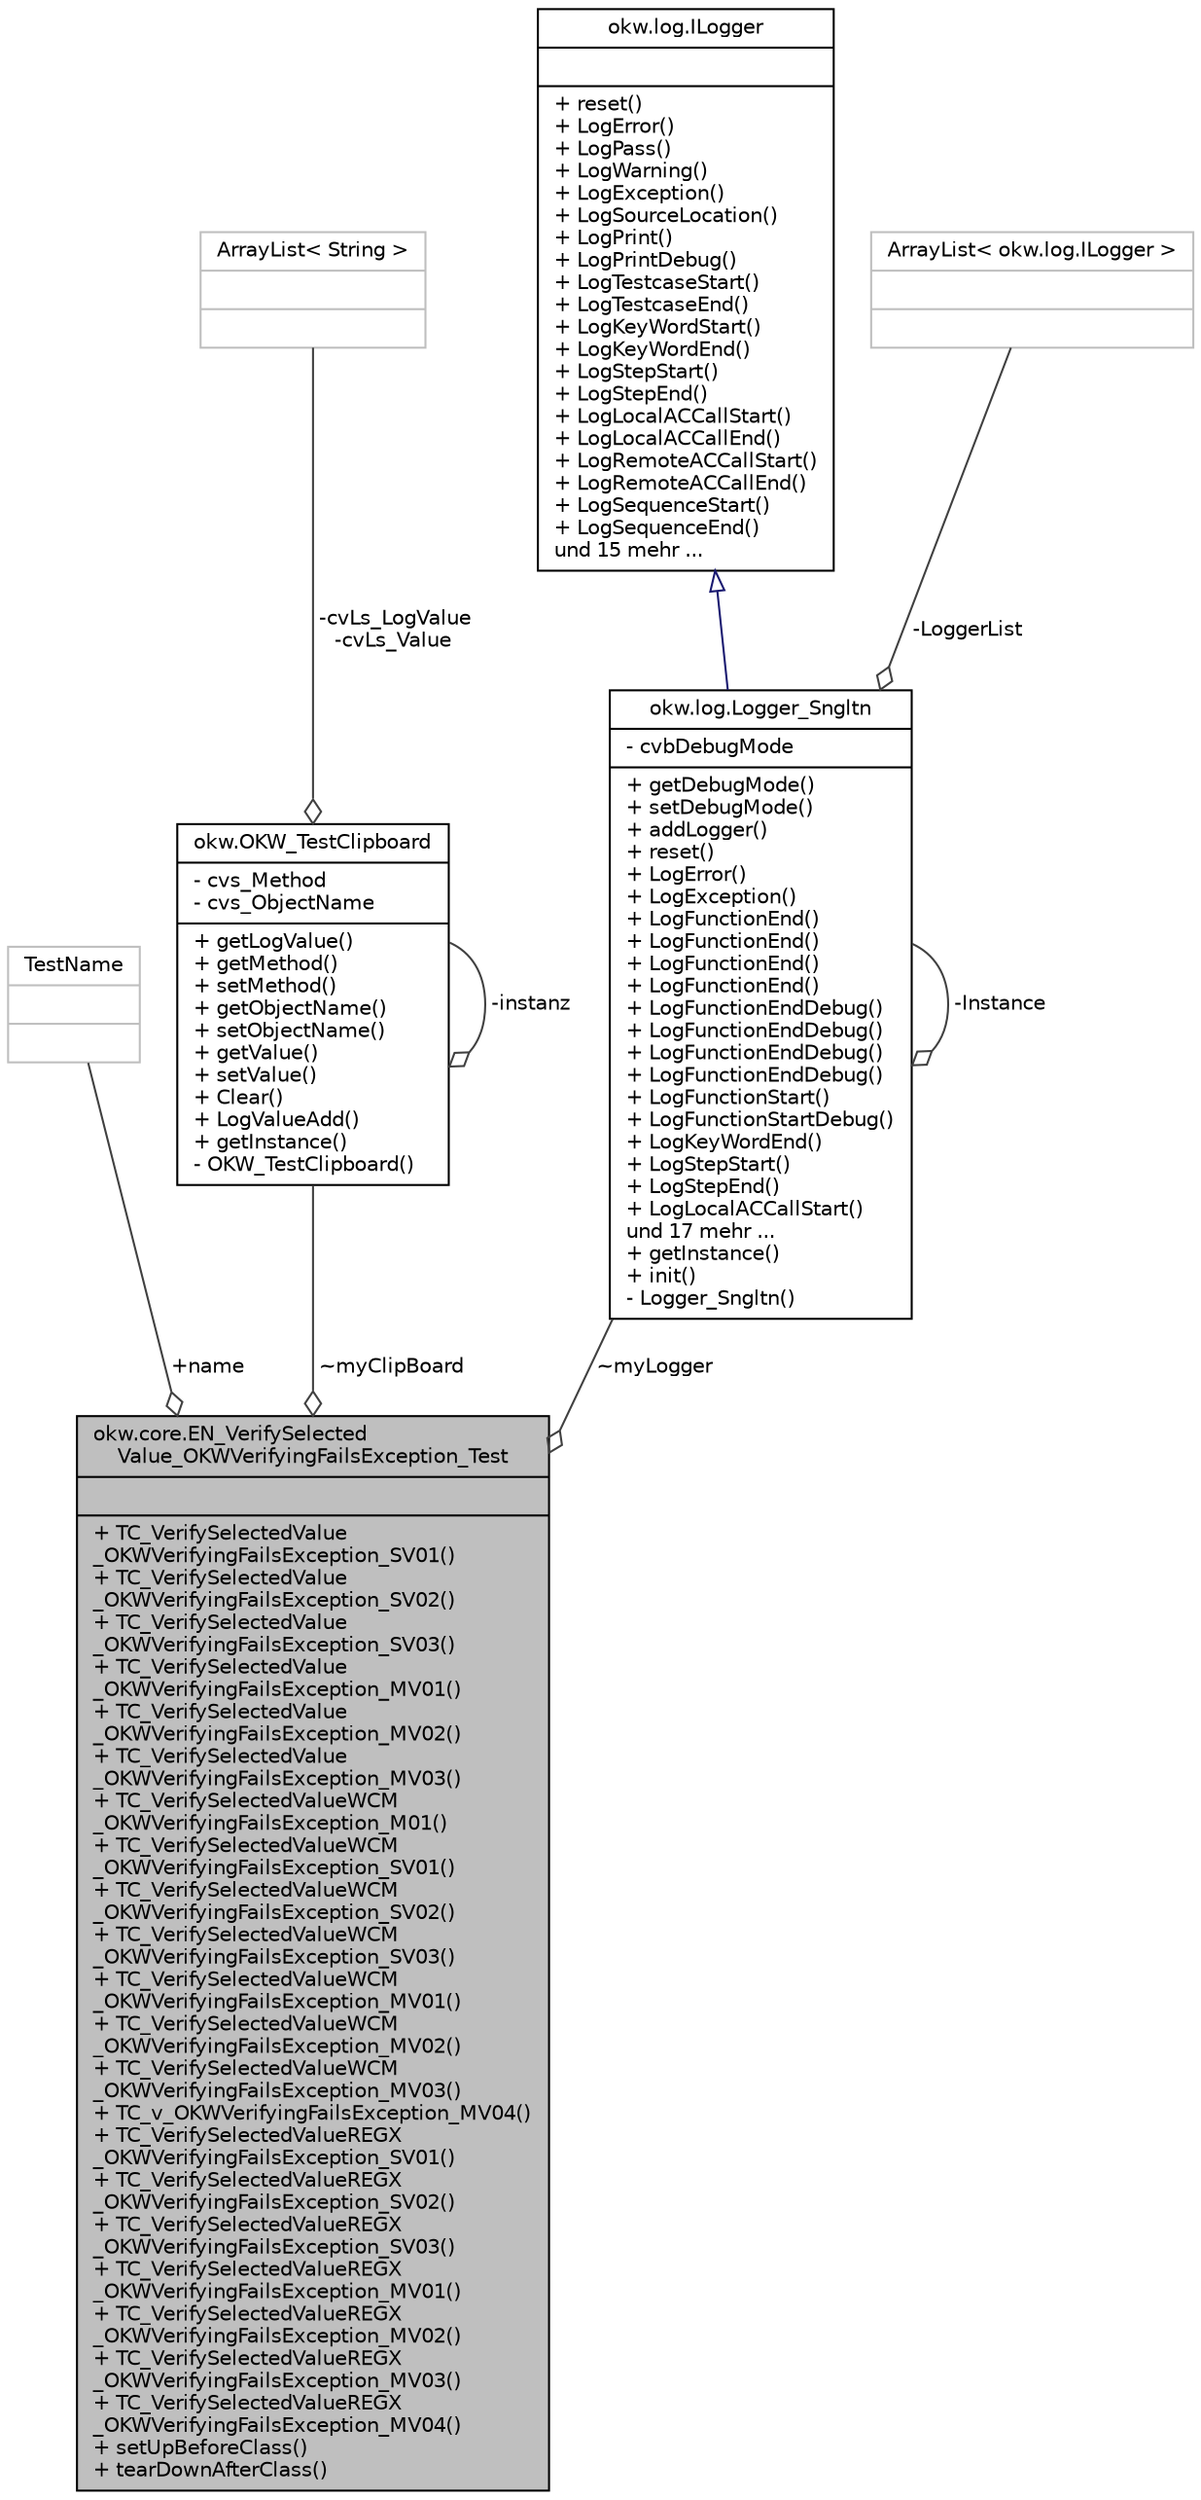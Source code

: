 digraph "okw.core.EN_VerifySelectedValue_OKWVerifyingFailsException_Test"
{
 // INTERACTIVE_SVG=YES
 // LATEX_PDF_SIZE
  edge [fontname="Helvetica",fontsize="10",labelfontname="Helvetica",labelfontsize="10"];
  node [fontname="Helvetica",fontsize="10",shape=record];
  Node1 [label="{okw.core.EN_VerifySelected\lValue_OKWVerifyingFailsException_Test\n||+ TC_VerifySelectedValue\l_OKWVerifyingFailsException_SV01()\l+ TC_VerifySelectedValue\l_OKWVerifyingFailsException_SV02()\l+ TC_VerifySelectedValue\l_OKWVerifyingFailsException_SV03()\l+ TC_VerifySelectedValue\l_OKWVerifyingFailsException_MV01()\l+ TC_VerifySelectedValue\l_OKWVerifyingFailsException_MV02()\l+ TC_VerifySelectedValue\l_OKWVerifyingFailsException_MV03()\l+ TC_VerifySelectedValueWCM\l_OKWVerifyingFailsException_M01()\l+ TC_VerifySelectedValueWCM\l_OKWVerifyingFailsException_SV01()\l+ TC_VerifySelectedValueWCM\l_OKWVerifyingFailsException_SV02()\l+ TC_VerifySelectedValueWCM\l_OKWVerifyingFailsException_SV03()\l+ TC_VerifySelectedValueWCM\l_OKWVerifyingFailsException_MV01()\l+ TC_VerifySelectedValueWCM\l_OKWVerifyingFailsException_MV02()\l+ TC_VerifySelectedValueWCM\l_OKWVerifyingFailsException_MV03()\l+ TC_v_OKWVerifyingFailsException_MV04()\l+ TC_VerifySelectedValueREGX\l_OKWVerifyingFailsException_SV01()\l+ TC_VerifySelectedValueREGX\l_OKWVerifyingFailsException_SV02()\l+ TC_VerifySelectedValueREGX\l_OKWVerifyingFailsException_SV03()\l+ TC_VerifySelectedValueREGX\l_OKWVerifyingFailsException_MV01()\l+ TC_VerifySelectedValueREGX\l_OKWVerifyingFailsException_MV02()\l+ TC_VerifySelectedValueREGX\l_OKWVerifyingFailsException_MV03()\l+ TC_VerifySelectedValueREGX\l_OKWVerifyingFailsException_MV04()\l+ setUpBeforeClass()\l+ tearDownAfterClass()\l}",height=0.2,width=0.4,color="black", fillcolor="grey75", style="filled", fontcolor="black",tooltip=" "];
  Node2 -> Node1 [color="grey25",fontsize="10",style="solid",label=" +name" ,arrowhead="odiamond",fontname="Helvetica"];
  Node2 [label="{TestName\n||}",height=0.2,width=0.4,color="grey75", fillcolor="white", style="filled",tooltip=" "];
  Node3 -> Node1 [color="grey25",fontsize="10",style="solid",label=" ~myClipBoard" ,arrowhead="odiamond",fontname="Helvetica"];
  Node3 [label="{okw.OKW_TestClipboard\n|- cvs_Method\l- cvs_ObjectName\l|+ getLogValue()\l+ getMethod()\l+ setMethod()\l+ getObjectName()\l+ setObjectName()\l+ getValue()\l+ setValue()\l+ Clear()\l+ LogValueAdd()\l+ getInstance()\l- OKW_TestClipboard()\l}",height=0.2,width=0.4,color="black", fillcolor="white", style="filled",URL="$classokw_1_1_o_k_w___test_clipboard.html",tooltip=" "];
  Node4 -> Node3 [color="grey25",fontsize="10",style="solid",label=" -cvLs_LogValue\n-cvLs_Value" ,arrowhead="odiamond",fontname="Helvetica"];
  Node4 [label="{ArrayList\< String \>\n||}",height=0.2,width=0.4,color="grey75", fillcolor="white", style="filled",tooltip=" "];
  Node3 -> Node3 [color="grey25",fontsize="10",style="solid",label=" -instanz" ,arrowhead="odiamond",fontname="Helvetica"];
  Node5 -> Node1 [color="grey25",fontsize="10",style="solid",label=" ~myLogger" ,arrowhead="odiamond",fontname="Helvetica"];
  Node5 [label="{okw.log.Logger_Sngltn\n|- cvbDebugMode\l|+ getDebugMode()\l+ setDebugMode()\l+ addLogger()\l+ reset()\l+ LogError()\l+ LogException()\l+ LogFunctionEnd()\l+ LogFunctionEnd()\l+ LogFunctionEnd()\l+ LogFunctionEnd()\l+ LogFunctionEndDebug()\l+ LogFunctionEndDebug()\l+ LogFunctionEndDebug()\l+ LogFunctionEndDebug()\l+ LogFunctionStart()\l+ LogFunctionStartDebug()\l+ LogKeyWordEnd()\l+ LogStepStart()\l+ LogStepEnd()\l+ LogLocalACCallStart()\lund 17 mehr ...\l+ getInstance()\l+ init()\l- Logger_Sngltn()\l}",height=0.2,width=0.4,color="black", fillcolor="white", style="filled",URL="$classokw_1_1log_1_1_logger___sngltn.html",tooltip=" "];
  Node6 -> Node5 [dir="back",color="midnightblue",fontsize="10",style="solid",arrowtail="onormal",fontname="Helvetica"];
  Node6 [label="{okw.log.ILogger\n||+ reset()\l+ LogError()\l+ LogPass()\l+ LogWarning()\l+ LogException()\l+ LogSourceLocation()\l+ LogPrint()\l+ LogPrintDebug()\l+ LogTestcaseStart()\l+ LogTestcaseEnd()\l+ LogKeyWordStart()\l+ LogKeyWordEnd()\l+ LogStepStart()\l+ LogStepEnd()\l+ LogLocalACCallStart()\l+ LogLocalACCallEnd()\l+ LogRemoteACCallStart()\l+ LogRemoteACCallEnd()\l+ LogSequenceStart()\l+ LogSequenceEnd()\lund 15 mehr ...\l}",height=0.2,width=0.4,color="black", fillcolor="white", style="filled",URL="$interfaceokw_1_1log_1_1_i_logger.html",tooltip="Debug Logs are not a part of Interface."];
  Node7 -> Node5 [color="grey25",fontsize="10",style="solid",label=" -LoggerList" ,arrowhead="odiamond",fontname="Helvetica"];
  Node7 [label="{ArrayList\< okw.log.ILogger \>\n||}",height=0.2,width=0.4,color="grey75", fillcolor="white", style="filled",tooltip=" "];
  Node5 -> Node5 [color="grey25",fontsize="10",style="solid",label=" -Instance" ,arrowhead="odiamond",fontname="Helvetica"];
}
